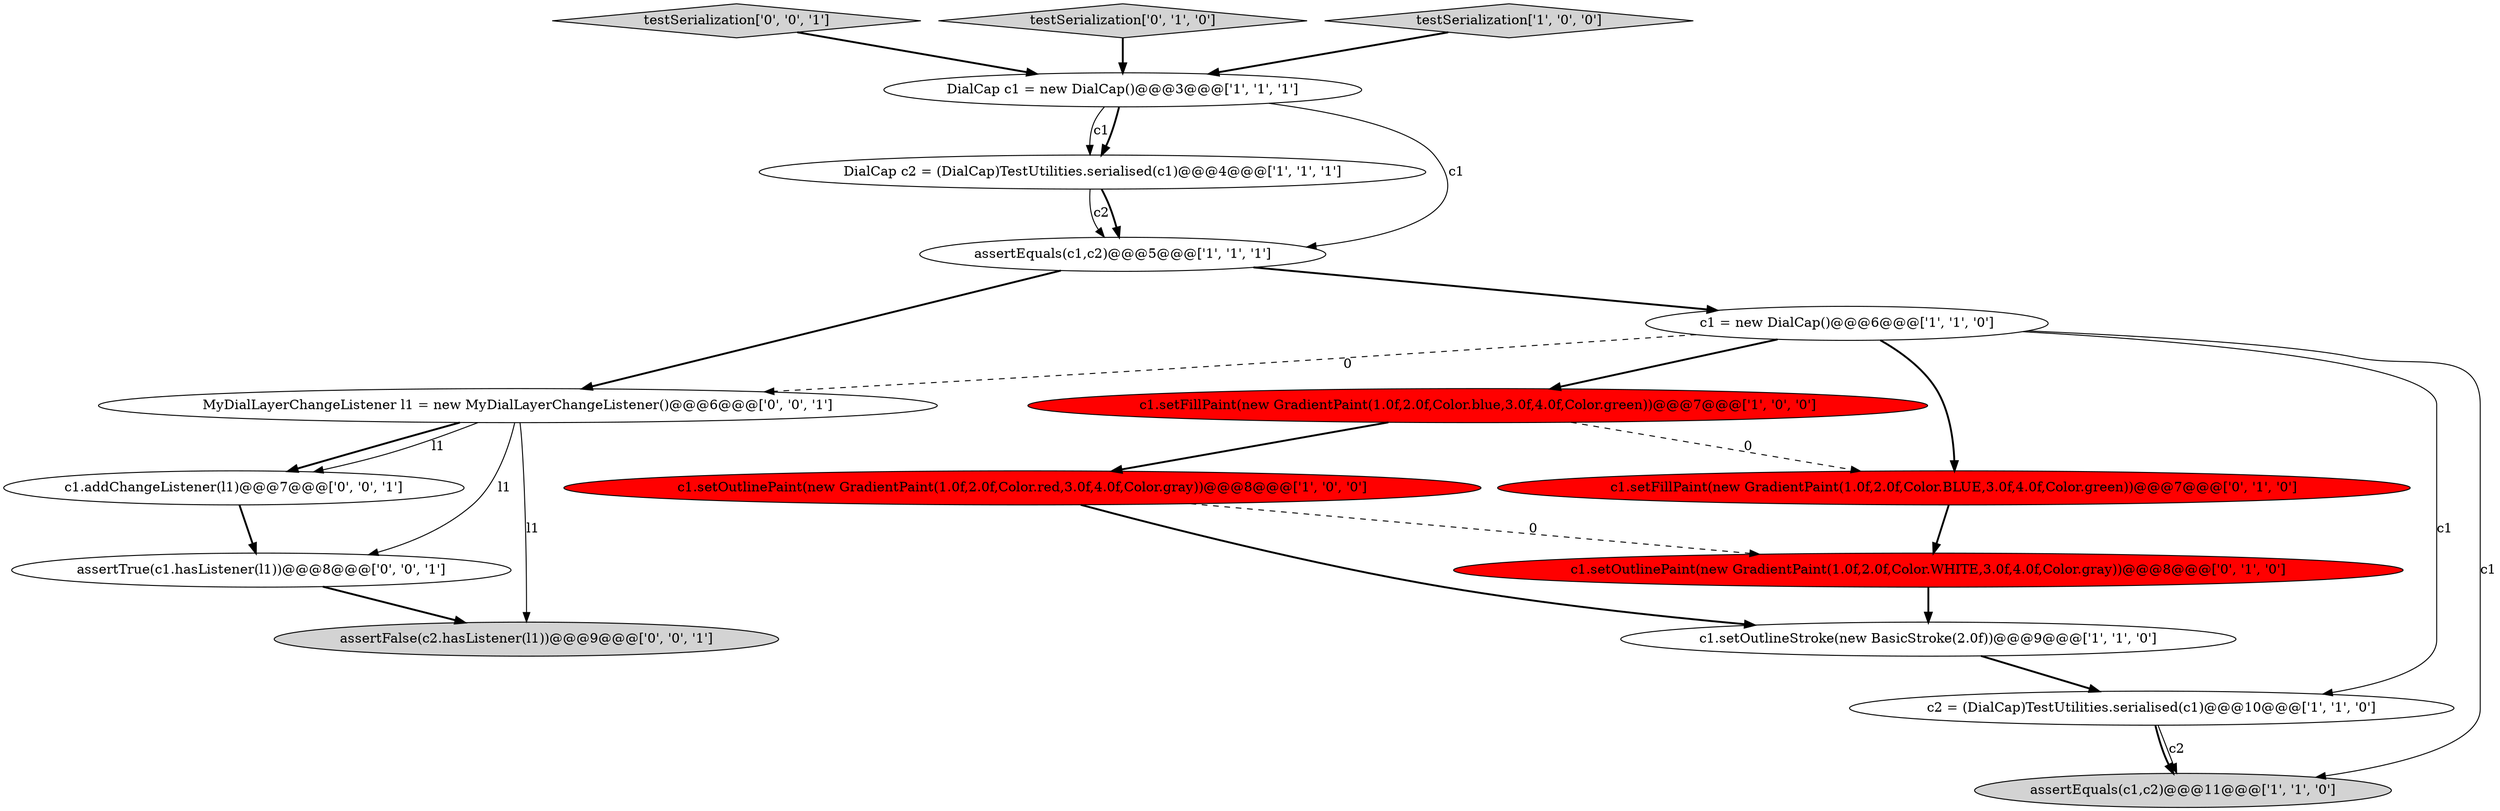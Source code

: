 digraph {
8 [style = filled, label = "DialCap c2 = (DialCap)TestUtilities.serialised(c1)@@@4@@@['1', '1', '1']", fillcolor = white, shape = ellipse image = "AAA0AAABBB1BBB"];
3 [style = filled, label = "c1.setFillPaint(new GradientPaint(1.0f,2.0f,Color.blue,3.0f,4.0f,Color.green))@@@7@@@['1', '0', '0']", fillcolor = red, shape = ellipse image = "AAA1AAABBB1BBB"];
4 [style = filled, label = "c1.setOutlinePaint(new GradientPaint(1.0f,2.0f,Color.red,3.0f,4.0f,Color.gray))@@@8@@@['1', '0', '0']", fillcolor = red, shape = ellipse image = "AAA1AAABBB1BBB"];
9 [style = filled, label = "c2 = (DialCap)TestUtilities.serialised(c1)@@@10@@@['1', '1', '0']", fillcolor = white, shape = ellipse image = "AAA0AAABBB1BBB"];
5 [style = filled, label = "c1.setOutlineStroke(new BasicStroke(2.0f))@@@9@@@['1', '1', '0']", fillcolor = white, shape = ellipse image = "AAA0AAABBB1BBB"];
15 [style = filled, label = "assertTrue(c1.hasListener(l1))@@@8@@@['0', '0', '1']", fillcolor = white, shape = ellipse image = "AAA0AAABBB3BBB"];
17 [style = filled, label = "testSerialization['0', '0', '1']", fillcolor = lightgray, shape = diamond image = "AAA0AAABBB3BBB"];
12 [style = filled, label = "c1.setFillPaint(new GradientPaint(1.0f,2.0f,Color.BLUE,3.0f,4.0f,Color.green))@@@7@@@['0', '1', '0']", fillcolor = red, shape = ellipse image = "AAA1AAABBB2BBB"];
16 [style = filled, label = "c1.addChangeListener(l1)@@@7@@@['0', '0', '1']", fillcolor = white, shape = ellipse image = "AAA0AAABBB3BBB"];
14 [style = filled, label = "assertFalse(c2.hasListener(l1))@@@9@@@['0', '0', '1']", fillcolor = lightgray, shape = ellipse image = "AAA0AAABBB3BBB"];
0 [style = filled, label = "assertEquals(c1,c2)@@@5@@@['1', '1', '1']", fillcolor = white, shape = ellipse image = "AAA0AAABBB1BBB"];
1 [style = filled, label = "DialCap c1 = new DialCap()@@@3@@@['1', '1', '1']", fillcolor = white, shape = ellipse image = "AAA0AAABBB1BBB"];
11 [style = filled, label = "c1.setOutlinePaint(new GradientPaint(1.0f,2.0f,Color.WHITE,3.0f,4.0f,Color.gray))@@@8@@@['0', '1', '0']", fillcolor = red, shape = ellipse image = "AAA1AAABBB2BBB"];
10 [style = filled, label = "testSerialization['0', '1', '0']", fillcolor = lightgray, shape = diamond image = "AAA0AAABBB2BBB"];
6 [style = filled, label = "testSerialization['1', '0', '0']", fillcolor = lightgray, shape = diamond image = "AAA0AAABBB1BBB"];
13 [style = filled, label = "MyDialLayerChangeListener l1 = new MyDialLayerChangeListener()@@@6@@@['0', '0', '1']", fillcolor = white, shape = ellipse image = "AAA0AAABBB3BBB"];
7 [style = filled, label = "assertEquals(c1,c2)@@@11@@@['1', '1', '0']", fillcolor = lightgray, shape = ellipse image = "AAA0AAABBB1BBB"];
2 [style = filled, label = "c1 = new DialCap()@@@6@@@['1', '1', '0']", fillcolor = white, shape = ellipse image = "AAA0AAABBB1BBB"];
16->15 [style = bold, label=""];
2->7 [style = solid, label="c1"];
1->8 [style = solid, label="c1"];
1->8 [style = bold, label=""];
0->13 [style = bold, label=""];
5->9 [style = bold, label=""];
15->14 [style = bold, label=""];
17->1 [style = bold, label=""];
8->0 [style = solid, label="c2"];
2->3 [style = bold, label=""];
1->0 [style = solid, label="c1"];
0->2 [style = bold, label=""];
12->11 [style = bold, label=""];
9->7 [style = bold, label=""];
2->9 [style = solid, label="c1"];
3->4 [style = bold, label=""];
13->16 [style = bold, label=""];
2->12 [style = bold, label=""];
8->0 [style = bold, label=""];
6->1 [style = bold, label=""];
11->5 [style = bold, label=""];
3->12 [style = dashed, label="0"];
13->16 [style = solid, label="l1"];
2->13 [style = dashed, label="0"];
13->15 [style = solid, label="l1"];
13->14 [style = solid, label="l1"];
4->11 [style = dashed, label="0"];
10->1 [style = bold, label=""];
4->5 [style = bold, label=""];
9->7 [style = solid, label="c2"];
}
